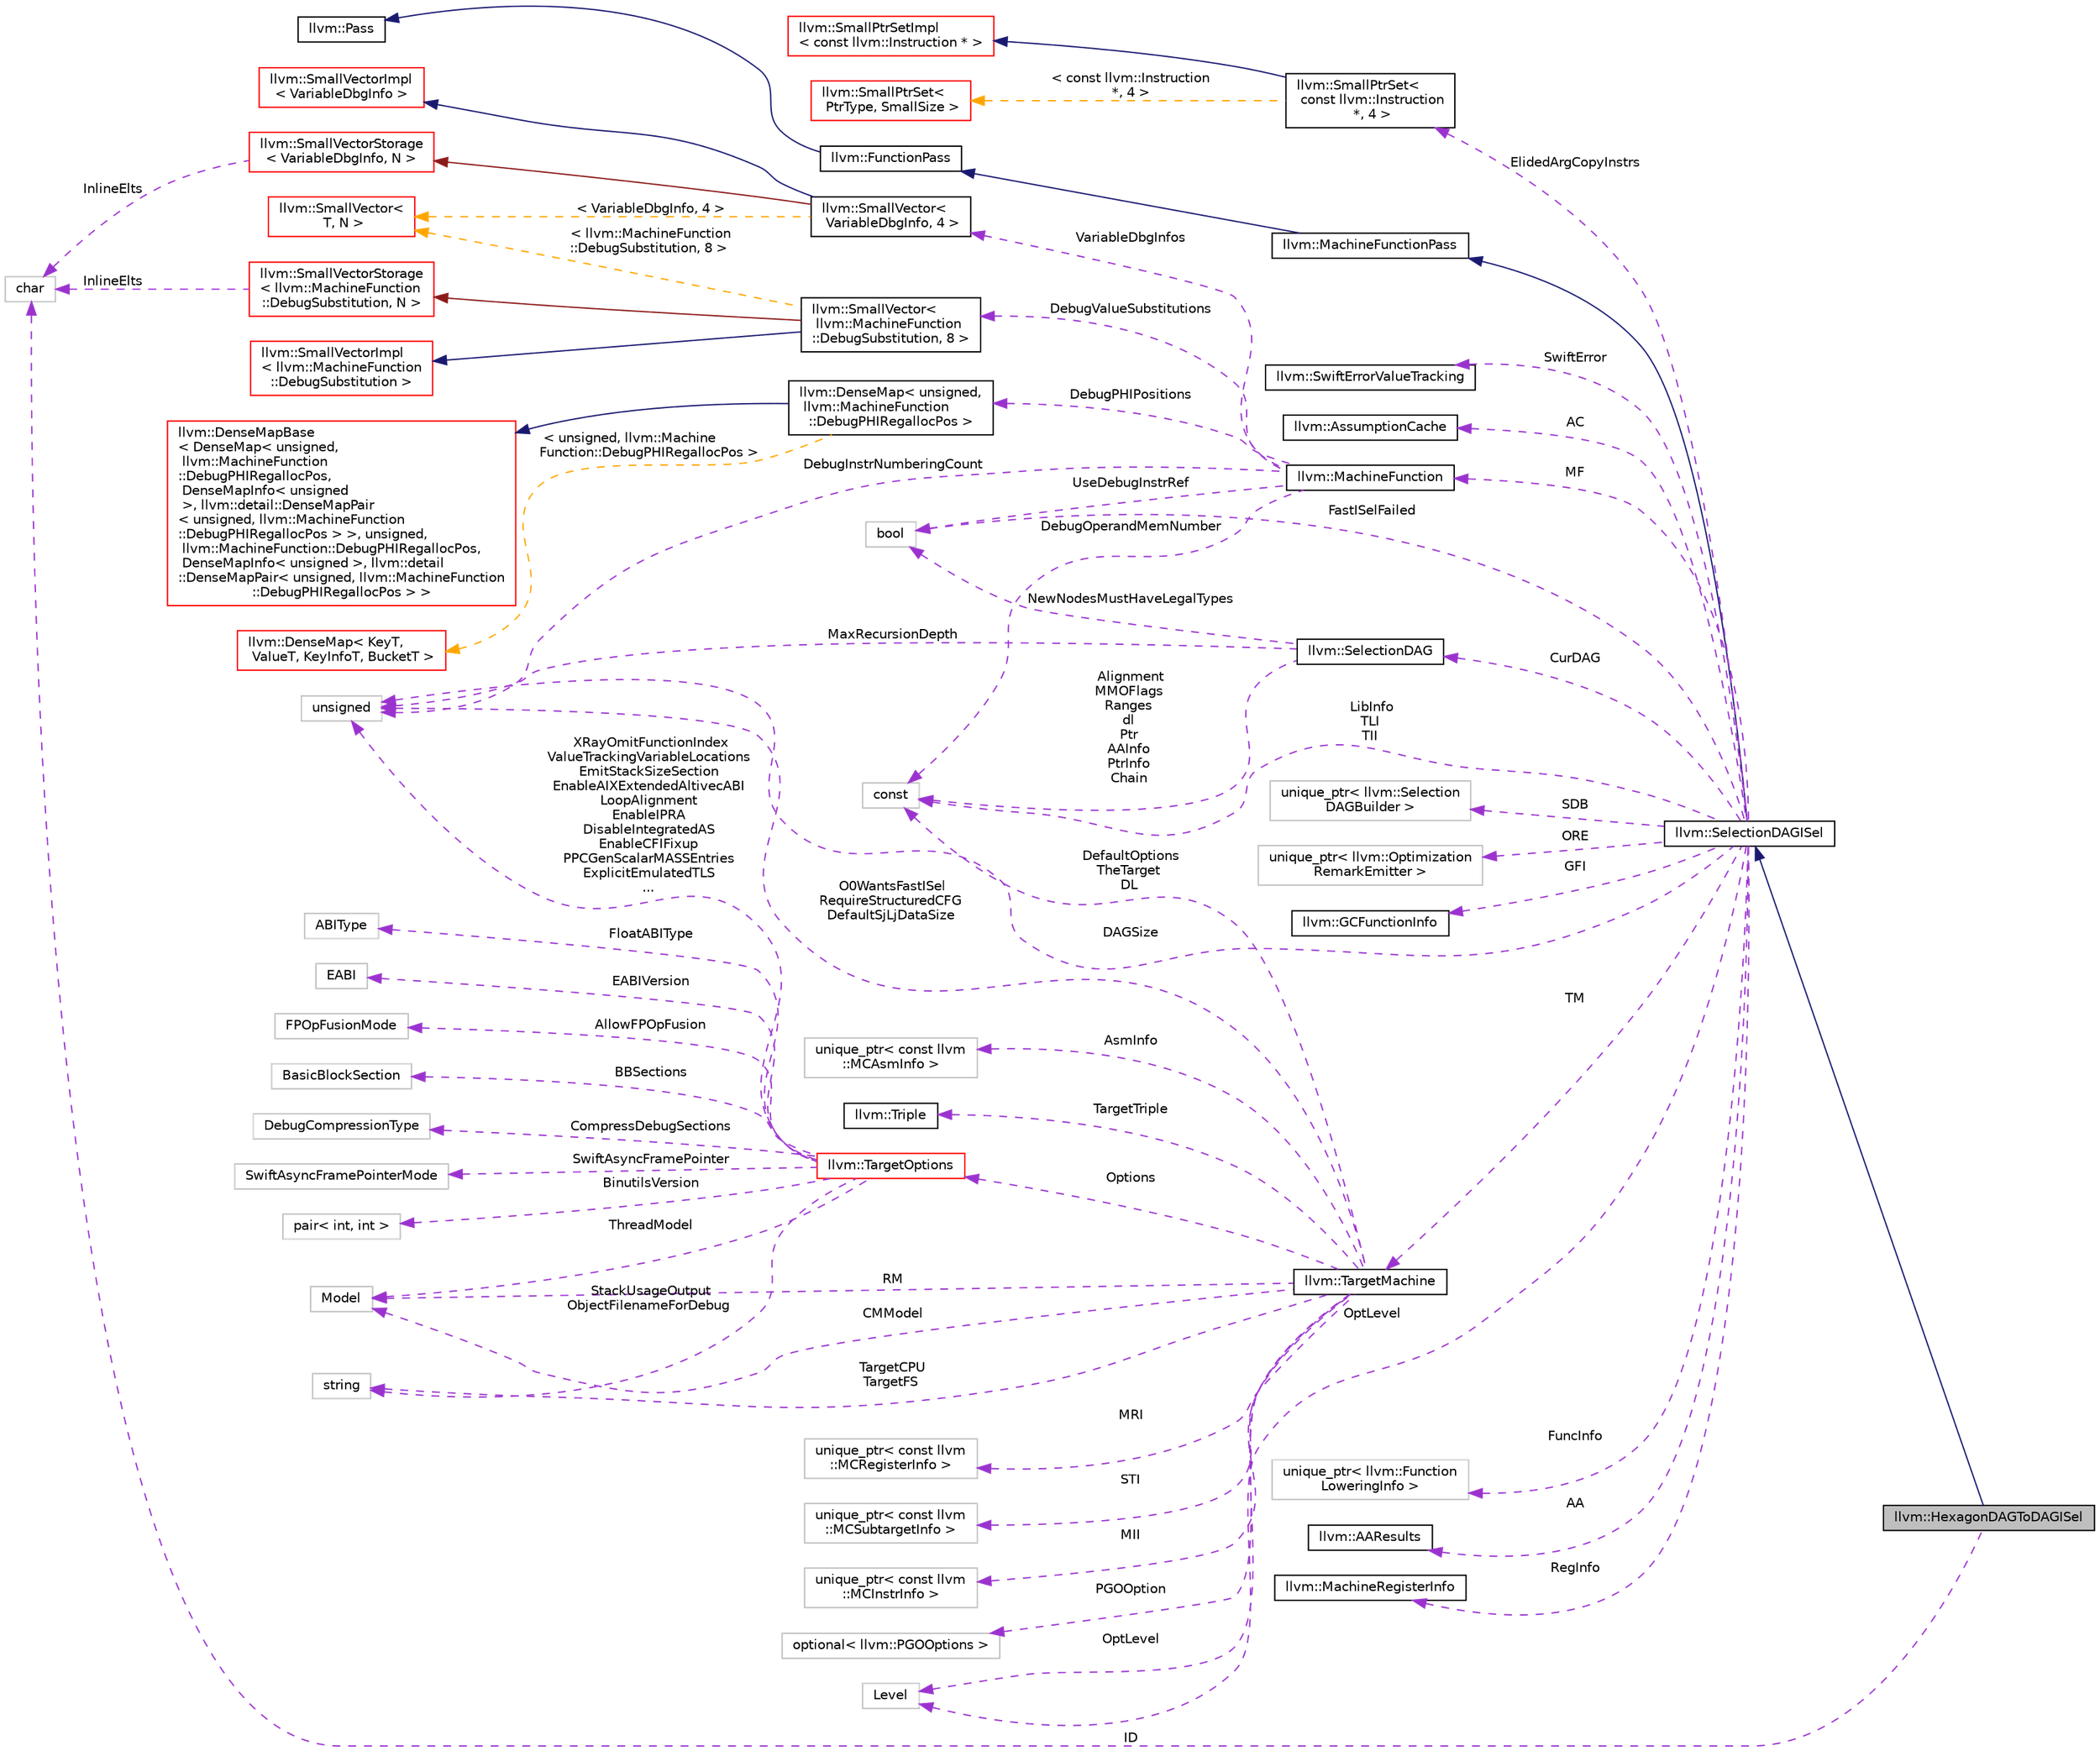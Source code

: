 digraph "llvm::HexagonDAGToDAGISel"
{
 // LATEX_PDF_SIZE
  bgcolor="transparent";
  edge [fontname="Helvetica",fontsize="10",labelfontname="Helvetica",labelfontsize="10"];
  node [fontname="Helvetica",fontsize="10",shape=record];
  rankdir="LR";
  Node1 [label="llvm::HexagonDAGToDAGISel",height=0.2,width=0.4,color="black", fillcolor="grey75", style="filled", fontcolor="black",tooltip=" "];
  Node2 -> Node1 [dir="back",color="midnightblue",fontsize="10",style="solid",fontname="Helvetica"];
  Node2 [label="llvm::SelectionDAGISel",height=0.2,width=0.4,color="black",URL="$classllvm_1_1SelectionDAGISel.html",tooltip="SelectionDAGISel - This is the common base class used for SelectionDAG-based pattern-matching instruc..."];
  Node3 -> Node2 [dir="back",color="midnightblue",fontsize="10",style="solid",fontname="Helvetica"];
  Node3 [label="llvm::MachineFunctionPass",height=0.2,width=0.4,color="black",URL="$classllvm_1_1MachineFunctionPass.html",tooltip="MachineFunctionPass - This class adapts the FunctionPass interface to allow convenient creation of pa..."];
  Node4 -> Node3 [dir="back",color="midnightblue",fontsize="10",style="solid",fontname="Helvetica"];
  Node4 [label="llvm::FunctionPass",height=0.2,width=0.4,color="black",URL="$classllvm_1_1FunctionPass.html",tooltip="FunctionPass class - This class is used to implement most global optimizations."];
  Node5 -> Node4 [dir="back",color="midnightblue",fontsize="10",style="solid",fontname="Helvetica"];
  Node5 [label="llvm::Pass",height=0.2,width=0.4,color="black",URL="$classllvm_1_1Pass.html",tooltip="Pass interface - Implemented by all 'passes'."];
  Node6 -> Node2 [dir="back",color="darkorchid3",fontsize="10",style="dashed",label=" SwiftError" ,fontname="Helvetica"];
  Node6 [label="llvm::SwiftErrorValueTracking",height=0.2,width=0.4,color="black",URL="$classllvm_1_1SwiftErrorValueTracking.html",tooltip=" "];
  Node7 -> Node2 [dir="back",color="darkorchid3",fontsize="10",style="dashed",label=" AC" ,fontname="Helvetica"];
  Node7 [label="llvm::AssumptionCache",height=0.2,width=0.4,color="black",URL="$classllvm_1_1AssumptionCache.html",tooltip="A cache of @llvm.assume calls within a function."];
  Node8 -> Node2 [dir="back",color="darkorchid3",fontsize="10",style="dashed",label=" MF" ,fontname="Helvetica"];
  Node8 [label="llvm::MachineFunction",height=0.2,width=0.4,color="black",URL="$classllvm_1_1MachineFunction.html",tooltip=" "];
  Node9 -> Node8 [dir="back",color="darkorchid3",fontsize="10",style="dashed",label=" DebugValueSubstitutions" ,fontname="Helvetica"];
  Node9 [label="llvm::SmallVector\<\l llvm::MachineFunction\l::DebugSubstitution, 8 \>",height=0.2,width=0.4,color="black",URL="$classllvm_1_1SmallVector.html",tooltip=" "];
  Node10 -> Node9 [dir="back",color="midnightblue",fontsize="10",style="solid",fontname="Helvetica"];
  Node10 [label="llvm::SmallVectorImpl\l\< llvm::MachineFunction\l::DebugSubstitution \>",height=0.2,width=0.4,color="red",URL="$classllvm_1_1SmallVectorImpl.html",tooltip=" "];
  Node12 -> Node9 [dir="back",color="firebrick4",fontsize="10",style="solid",fontname="Helvetica"];
  Node12 [label="llvm::SmallVectorStorage\l\< llvm::MachineFunction\l::DebugSubstitution, N \>",height=0.2,width=0.4,color="red",URL="$structllvm_1_1SmallVectorStorage.html",tooltip=" "];
  Node13 -> Node12 [dir="back",color="darkorchid3",fontsize="10",style="dashed",label=" InlineElts" ,fontname="Helvetica"];
  Node13 [label="char",height=0.2,width=0.4,color="grey75",tooltip=" "];
  Node15 -> Node9 [dir="back",color="orange",fontsize="10",style="dashed",label=" \< llvm::MachineFunction\l::DebugSubstitution, 8 \>" ,fontname="Helvetica"];
  Node15 [label="llvm::SmallVector\<\l T, N \>",height=0.2,width=0.4,color="red",URL="$classllvm_1_1SmallVector.html",tooltip="This is a 'vector' (really, a variable-sized array), optimized for the case when the array is small."];
  Node17 -> Node8 [dir="back",color="darkorchid3",fontsize="10",style="dashed",label=" DebugPHIPositions" ,fontname="Helvetica"];
  Node17 [label="llvm::DenseMap\< unsigned,\l llvm::MachineFunction\l::DebugPHIRegallocPos \>",height=0.2,width=0.4,color="black",URL="$classllvm_1_1DenseMap.html",tooltip=" "];
  Node18 -> Node17 [dir="back",color="midnightblue",fontsize="10",style="solid",fontname="Helvetica"];
  Node18 [label="llvm::DenseMapBase\l\< DenseMap\< unsigned,\l llvm::MachineFunction\l::DebugPHIRegallocPos,\l DenseMapInfo\< unsigned\l \>, llvm::detail::DenseMapPair\l\< unsigned, llvm::MachineFunction\l::DebugPHIRegallocPos \> \>, unsigned,\l llvm::MachineFunction::DebugPHIRegallocPos,\l DenseMapInfo\< unsigned \>, llvm::detail\l::DenseMapPair\< unsigned, llvm::MachineFunction\l::DebugPHIRegallocPos \> \>",height=0.2,width=0.4,color="red",URL="$classllvm_1_1DenseMapBase.html",tooltip=" "];
  Node21 -> Node17 [dir="back",color="orange",fontsize="10",style="dashed",label=" \< unsigned, llvm::Machine\lFunction::DebugPHIRegallocPos \>" ,fontname="Helvetica"];
  Node21 [label="llvm::DenseMap\< KeyT,\l ValueT, KeyInfoT, BucketT \>",height=0.2,width=0.4,color="red",URL="$classllvm_1_1DenseMap.html",tooltip=" "];
  Node23 -> Node8 [dir="back",color="darkorchid3",fontsize="10",style="dashed",label=" UseDebugInstrRef" ,fontname="Helvetica"];
  Node23 [label="bool",height=0.2,width=0.4,color="grey75",tooltip=" "];
  Node24 -> Node8 [dir="back",color="darkorchid3",fontsize="10",style="dashed",label=" DebugOperandMemNumber" ,fontname="Helvetica"];
  Node24 [label="const",height=0.2,width=0.4,color="grey75",tooltip=" "];
  Node25 -> Node8 [dir="back",color="darkorchid3",fontsize="10",style="dashed",label=" DebugInstrNumberingCount" ,fontname="Helvetica"];
  Node25 [label="unsigned",height=0.2,width=0.4,color="grey75",tooltip=" "];
  Node26 -> Node8 [dir="back",color="darkorchid3",fontsize="10",style="dashed",label=" VariableDbgInfos" ,fontname="Helvetica"];
  Node26 [label="llvm::SmallVector\<\l VariableDbgInfo, 4 \>",height=0.2,width=0.4,color="black",URL="$classllvm_1_1SmallVector.html",tooltip=" "];
  Node27 -> Node26 [dir="back",color="midnightblue",fontsize="10",style="solid",fontname="Helvetica"];
  Node27 [label="llvm::SmallVectorImpl\l\< VariableDbgInfo \>",height=0.2,width=0.4,color="red",URL="$classllvm_1_1SmallVectorImpl.html",tooltip=" "];
  Node28 -> Node26 [dir="back",color="firebrick4",fontsize="10",style="solid",fontname="Helvetica"];
  Node28 [label="llvm::SmallVectorStorage\l\< VariableDbgInfo, N \>",height=0.2,width=0.4,color="red",URL="$structllvm_1_1SmallVectorStorage.html",tooltip=" "];
  Node13 -> Node28 [dir="back",color="darkorchid3",fontsize="10",style="dashed",label=" InlineElts" ,fontname="Helvetica"];
  Node15 -> Node26 [dir="back",color="orange",fontsize="10",style="dashed",label=" \< VariableDbgInfo, 4 \>" ,fontname="Helvetica"];
  Node29 -> Node2 [dir="back",color="darkorchid3",fontsize="10",style="dashed",label=" SDB" ,fontname="Helvetica"];
  Node29 [label="unique_ptr\< llvm::Selection\lDAGBuilder \>",height=0.2,width=0.4,color="grey75",tooltip=" "];
  Node30 -> Node2 [dir="back",color="darkorchid3",fontsize="10",style="dashed",label=" ORE" ,fontname="Helvetica"];
  Node30 [label="unique_ptr\< llvm::Optimization\lRemarkEmitter \>",height=0.2,width=0.4,color="grey75",tooltip=" "];
  Node31 -> Node2 [dir="back",color="darkorchid3",fontsize="10",style="dashed",label=" GFI" ,fontname="Helvetica"];
  Node31 [label="llvm::GCFunctionInfo",height=0.2,width=0.4,color="black",URL="$classllvm_1_1GCFunctionInfo.html",tooltip="Garbage collection metadata for a single function."];
  Node32 -> Node2 [dir="back",color="darkorchid3",fontsize="10",style="dashed",label=" CurDAG" ,fontname="Helvetica"];
  Node32 [label="llvm::SelectionDAG",height=0.2,width=0.4,color="black",URL="$classllvm_1_1SelectionDAG.html",tooltip="This is used to represent a portion of an LLVM function in a low-level Data Dependence DAG representa..."];
  Node23 -> Node32 [dir="back",color="darkorchid3",fontsize="10",style="dashed",label=" NewNodesMustHaveLegalTypes" ,fontname="Helvetica"];
  Node24 -> Node32 [dir="back",color="darkorchid3",fontsize="10",style="dashed",label=" Alignment\nMMOFlags\nRanges\ndl\nPtr\nAAInfo\nPtrInfo\nChain" ,fontname="Helvetica"];
  Node25 -> Node32 [dir="back",color="darkorchid3",fontsize="10",style="dashed",label=" MaxRecursionDepth" ,fontname="Helvetica"];
  Node33 -> Node2 [dir="back",color="darkorchid3",fontsize="10",style="dashed",label=" TM" ,fontname="Helvetica"];
  Node33 [label="llvm::TargetMachine",height=0.2,width=0.4,color="black",URL="$classllvm_1_1TargetMachine.html",tooltip="Primary interface to the complete machine description for the target machine."];
  Node34 -> Node33 [dir="back",color="darkorchid3",fontsize="10",style="dashed",label=" Options" ,fontname="Helvetica"];
  Node34 [label="llvm::TargetOptions",height=0.2,width=0.4,color="red",URL="$classllvm_1_1TargetOptions.html",tooltip=" "];
  Node35 -> Node34 [dir="back",color="darkorchid3",fontsize="10",style="dashed",label=" SwiftAsyncFramePointer" ,fontname="Helvetica"];
  Node35 [label="SwiftAsyncFramePointerMode",height=0.2,width=0.4,color="grey75",tooltip=" "];
  Node36 -> Node34 [dir="back",color="darkorchid3",fontsize="10",style="dashed",label=" BinutilsVersion" ,fontname="Helvetica"];
  Node36 [label="pair\< int, int \>",height=0.2,width=0.4,color="grey75",tooltip=" "];
  Node37 -> Node34 [dir="back",color="darkorchid3",fontsize="10",style="dashed",label=" FloatABIType" ,fontname="Helvetica"];
  Node37 [label="ABIType",height=0.2,width=0.4,color="grey75",tooltip=" "];
  Node38 -> Node34 [dir="back",color="darkorchid3",fontsize="10",style="dashed",label=" EABIVersion" ,fontname="Helvetica"];
  Node38 [label="EABI",height=0.2,width=0.4,color="grey75",tooltip=" "];
  Node39 -> Node34 [dir="back",color="darkorchid3",fontsize="10",style="dashed",label=" ThreadModel" ,fontname="Helvetica"];
  Node39 [label="Model",height=0.2,width=0.4,color="grey75",tooltip=" "];
  Node40 -> Node34 [dir="back",color="darkorchid3",fontsize="10",style="dashed",label=" AllowFPOpFusion" ,fontname="Helvetica"];
  Node40 [label="FPOpFusionMode",height=0.2,width=0.4,color="grey75",tooltip=" "];
  Node41 -> Node34 [dir="back",color="darkorchid3",fontsize="10",style="dashed",label=" BBSections" ,fontname="Helvetica"];
  Node41 [label="BasicBlockSection",height=0.2,width=0.4,color="grey75",tooltip=" "];
  Node42 -> Node34 [dir="back",color="darkorchid3",fontsize="10",style="dashed",label=" CompressDebugSections" ,fontname="Helvetica"];
  Node42 [label="DebugCompressionType",height=0.2,width=0.4,color="grey75",tooltip=" "];
  Node50 -> Node34 [dir="back",color="darkorchid3",fontsize="10",style="dashed",label=" StackUsageOutput\nObjectFilenameForDebug" ,fontname="Helvetica"];
  Node50 [label="string",height=0.2,width=0.4,color="grey75",tooltip=" "];
  Node25 -> Node34 [dir="back",color="darkorchid3",fontsize="10",style="dashed",label=" XRayOmitFunctionIndex\nValueTrackingVariableLocations\nEmitStackSizeSection\nEnableAIXExtendedAltivecABI\nLoopAlignment\nEnableIPRA\nDisableIntegratedAS\nEnableCFIFixup\nPPCGenScalarMASSEntries\nExplicitEmulatedTLS\n..." ,fontname="Helvetica"];
  Node55 -> Node33 [dir="back",color="darkorchid3",fontsize="10",style="dashed",label=" MRI" ,fontname="Helvetica"];
  Node55 [label="unique_ptr\< const llvm\l::MCRegisterInfo \>",height=0.2,width=0.4,color="grey75",tooltip=" "];
  Node56 -> Node33 [dir="back",color="darkorchid3",fontsize="10",style="dashed",label=" STI" ,fontname="Helvetica"];
  Node56 [label="unique_ptr\< const llvm\l::MCSubtargetInfo \>",height=0.2,width=0.4,color="grey75",tooltip=" "];
  Node57 -> Node33 [dir="back",color="darkorchid3",fontsize="10",style="dashed",label=" MII" ,fontname="Helvetica"];
  Node57 [label="unique_ptr\< const llvm\l::MCInstrInfo \>",height=0.2,width=0.4,color="grey75",tooltip=" "];
  Node39 -> Node33 [dir="back",color="darkorchid3",fontsize="10",style="dashed",label=" RM" ,fontname="Helvetica"];
  Node58 -> Node33 [dir="back",color="darkorchid3",fontsize="10",style="dashed",label=" PGOOption" ,fontname="Helvetica"];
  Node58 [label="optional\< llvm::PGOOptions \>",height=0.2,width=0.4,color="grey75",tooltip=" "];
  Node59 -> Node33 [dir="back",color="darkorchid3",fontsize="10",style="dashed",label=" OptLevel" ,fontname="Helvetica"];
  Node59 [label="Level",height=0.2,width=0.4,color="grey75",tooltip=" "];
  Node50 -> Node33 [dir="back",color="darkorchid3",fontsize="10",style="dashed",label=" TargetCPU\nTargetFS" ,fontname="Helvetica"];
  Node60 -> Node33 [dir="back",color="darkorchid3",fontsize="10",style="dashed",label=" AsmInfo" ,fontname="Helvetica"];
  Node60 [label="unique_ptr\< const llvm\l::MCAsmInfo \>",height=0.2,width=0.4,color="grey75",tooltip=" "];
  Node39 -> Node33 [dir="back",color="darkorchid3",fontsize="10",style="dashed",label=" CMModel" ,fontname="Helvetica"];
  Node61 -> Node33 [dir="back",color="darkorchid3",fontsize="10",style="dashed",label=" TargetTriple" ,fontname="Helvetica"];
  Node61 [label="llvm::Triple",height=0.2,width=0.4,color="black",URL="$classllvm_1_1Triple.html",tooltip="Triple - Helper class for working with autoconf configuration names."];
  Node25 -> Node33 [dir="back",color="darkorchid3",fontsize="10",style="dashed",label=" O0WantsFastISel\nRequireStructuredCFG\nDefaultSjLjDataSize" ,fontname="Helvetica"];
  Node24 -> Node33 [dir="back",color="darkorchid3",fontsize="10",style="dashed",label=" DefaultOptions\nTheTarget\nDL" ,fontname="Helvetica"];
  Node62 -> Node2 [dir="back",color="darkorchid3",fontsize="10",style="dashed",label=" FuncInfo" ,fontname="Helvetica"];
  Node62 [label="unique_ptr\< llvm::Function\lLoweringInfo \>",height=0.2,width=0.4,color="grey75",tooltip=" "];
  Node63 -> Node2 [dir="back",color="darkorchid3",fontsize="10",style="dashed",label=" AA" ,fontname="Helvetica"];
  Node63 [label="llvm::AAResults",height=0.2,width=0.4,color="black",URL="$classllvm_1_1AAResults.html",tooltip=" "];
  Node59 -> Node2 [dir="back",color="darkorchid3",fontsize="10",style="dashed",label=" OptLevel" ,fontname="Helvetica"];
  Node23 -> Node2 [dir="back",color="darkorchid3",fontsize="10",style="dashed",label=" FastISelFailed" ,fontname="Helvetica"];
  Node64 -> Node2 [dir="back",color="darkorchid3",fontsize="10",style="dashed",label=" RegInfo" ,fontname="Helvetica"];
  Node64 [label="llvm::MachineRegisterInfo",height=0.2,width=0.4,color="black",URL="$classllvm_1_1MachineRegisterInfo.html",tooltip="MachineRegisterInfo - Keep track of information for virtual and physical registers,..."];
  Node65 -> Node2 [dir="back",color="darkorchid3",fontsize="10",style="dashed",label=" ElidedArgCopyInstrs" ,fontname="Helvetica"];
  Node65 [label="llvm::SmallPtrSet\<\l const llvm::Instruction\l *, 4 \>",height=0.2,width=0.4,color="black",URL="$classllvm_1_1SmallPtrSet.html",tooltip=" "];
  Node66 -> Node65 [dir="back",color="midnightblue",fontsize="10",style="solid",fontname="Helvetica"];
  Node66 [label="llvm::SmallPtrSetImpl\l\< const llvm::Instruction * \>",height=0.2,width=0.4,color="red",URL="$classllvm_1_1SmallPtrSetImpl.html",tooltip=" "];
  Node69 -> Node65 [dir="back",color="orange",fontsize="10",style="dashed",label=" \< const llvm::Instruction\l *, 4 \>" ,fontname="Helvetica"];
  Node69 [label="llvm::SmallPtrSet\<\l PtrType, SmallSize \>",height=0.2,width=0.4,color="red",URL="$classllvm_1_1SmallPtrSet.html",tooltip="SmallPtrSet - This class implements a set which is optimized for holding SmallSize or less elements."];
  Node25 -> Node2 [dir="back",color="darkorchid3",fontsize="10",style="dashed",label=" DAGSize" ,fontname="Helvetica"];
  Node24 -> Node2 [dir="back",color="darkorchid3",fontsize="10",style="dashed",label=" LibInfo\nTLI\nTII" ,fontname="Helvetica"];
  Node13 -> Node1 [dir="back",color="darkorchid3",fontsize="10",style="dashed",label=" ID" ,fontname="Helvetica"];
}
